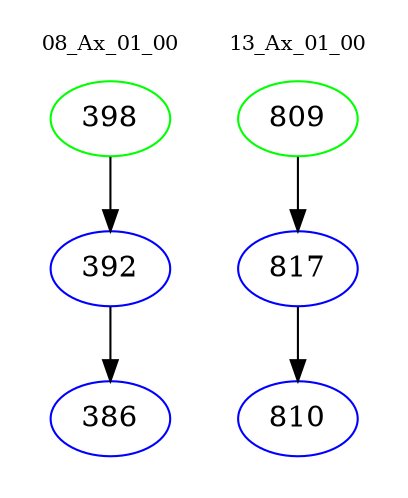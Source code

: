 digraph{
subgraph cluster_0 {
color = white
label = "08_Ax_01_00";
fontsize=10;
T0_398 [label="398", color="green"]
T0_398 -> T0_392 [color="black"]
T0_392 [label="392", color="blue"]
T0_392 -> T0_386 [color="black"]
T0_386 [label="386", color="blue"]
}
subgraph cluster_1 {
color = white
label = "13_Ax_01_00";
fontsize=10;
T1_809 [label="809", color="green"]
T1_809 -> T1_817 [color="black"]
T1_817 [label="817", color="blue"]
T1_817 -> T1_810 [color="black"]
T1_810 [label="810", color="blue"]
}
}
